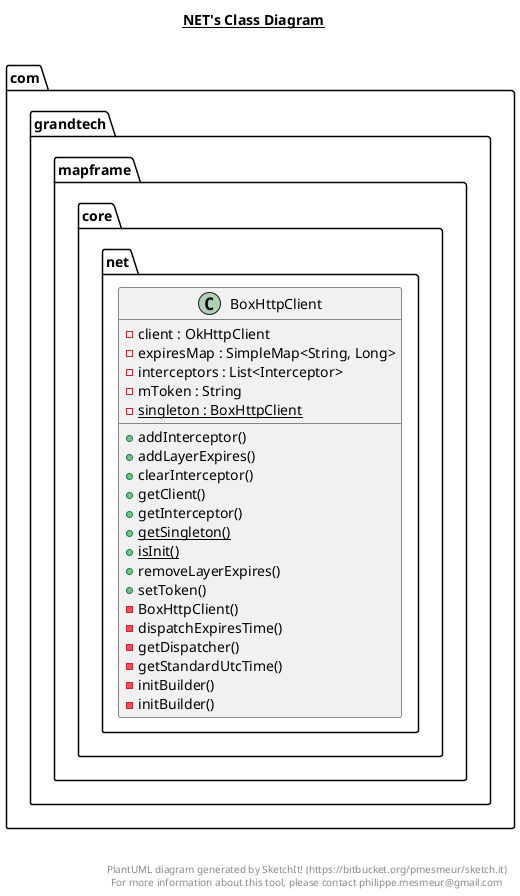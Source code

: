 @startuml

title __NET's Class Diagram__\n

  namespace com.grandtech.mapframe.core {
    namespace net {
      class com.grandtech.mapframe.core.net.BoxHttpClient {
          - client : OkHttpClient
          - expiresMap : SimpleMap<String, Long>
          - interceptors : List<Interceptor>
          - mToken : String
          {static} - singleton : BoxHttpClient
          + addInterceptor()
          + addLayerExpires()
          + clearInterceptor()
          + getClient()
          + getInterceptor()
          {static} + getSingleton()
          {static} + isInit()
          + removeLayerExpires()
          + setToken()
          - BoxHttpClient()
          - dispatchExpiresTime()
          - getDispatcher()
          - getStandardUtcTime()
          - initBuilder()
          - initBuilder()
      }
    }
  }
  



right footer


PlantUML diagram generated by SketchIt! (https://bitbucket.org/pmesmeur/sketch.it)
For more information about this tool, please contact philippe.mesmeur@gmail.com
endfooter

@enduml
